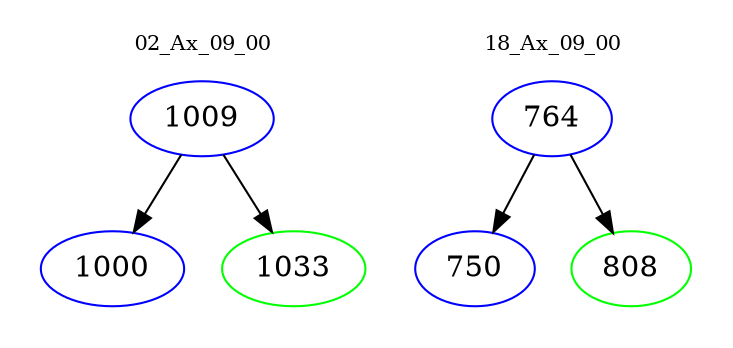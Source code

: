 digraph{
subgraph cluster_0 {
color = white
label = "02_Ax_09_00";
fontsize=10;
T0_1009 [label="1009", color="blue"]
T0_1009 -> T0_1000 [color="black"]
T0_1000 [label="1000", color="blue"]
T0_1009 -> T0_1033 [color="black"]
T0_1033 [label="1033", color="green"]
}
subgraph cluster_1 {
color = white
label = "18_Ax_09_00";
fontsize=10;
T1_764 [label="764", color="blue"]
T1_764 -> T1_750 [color="black"]
T1_750 [label="750", color="blue"]
T1_764 -> T1_808 [color="black"]
T1_808 [label="808", color="green"]
}
}
